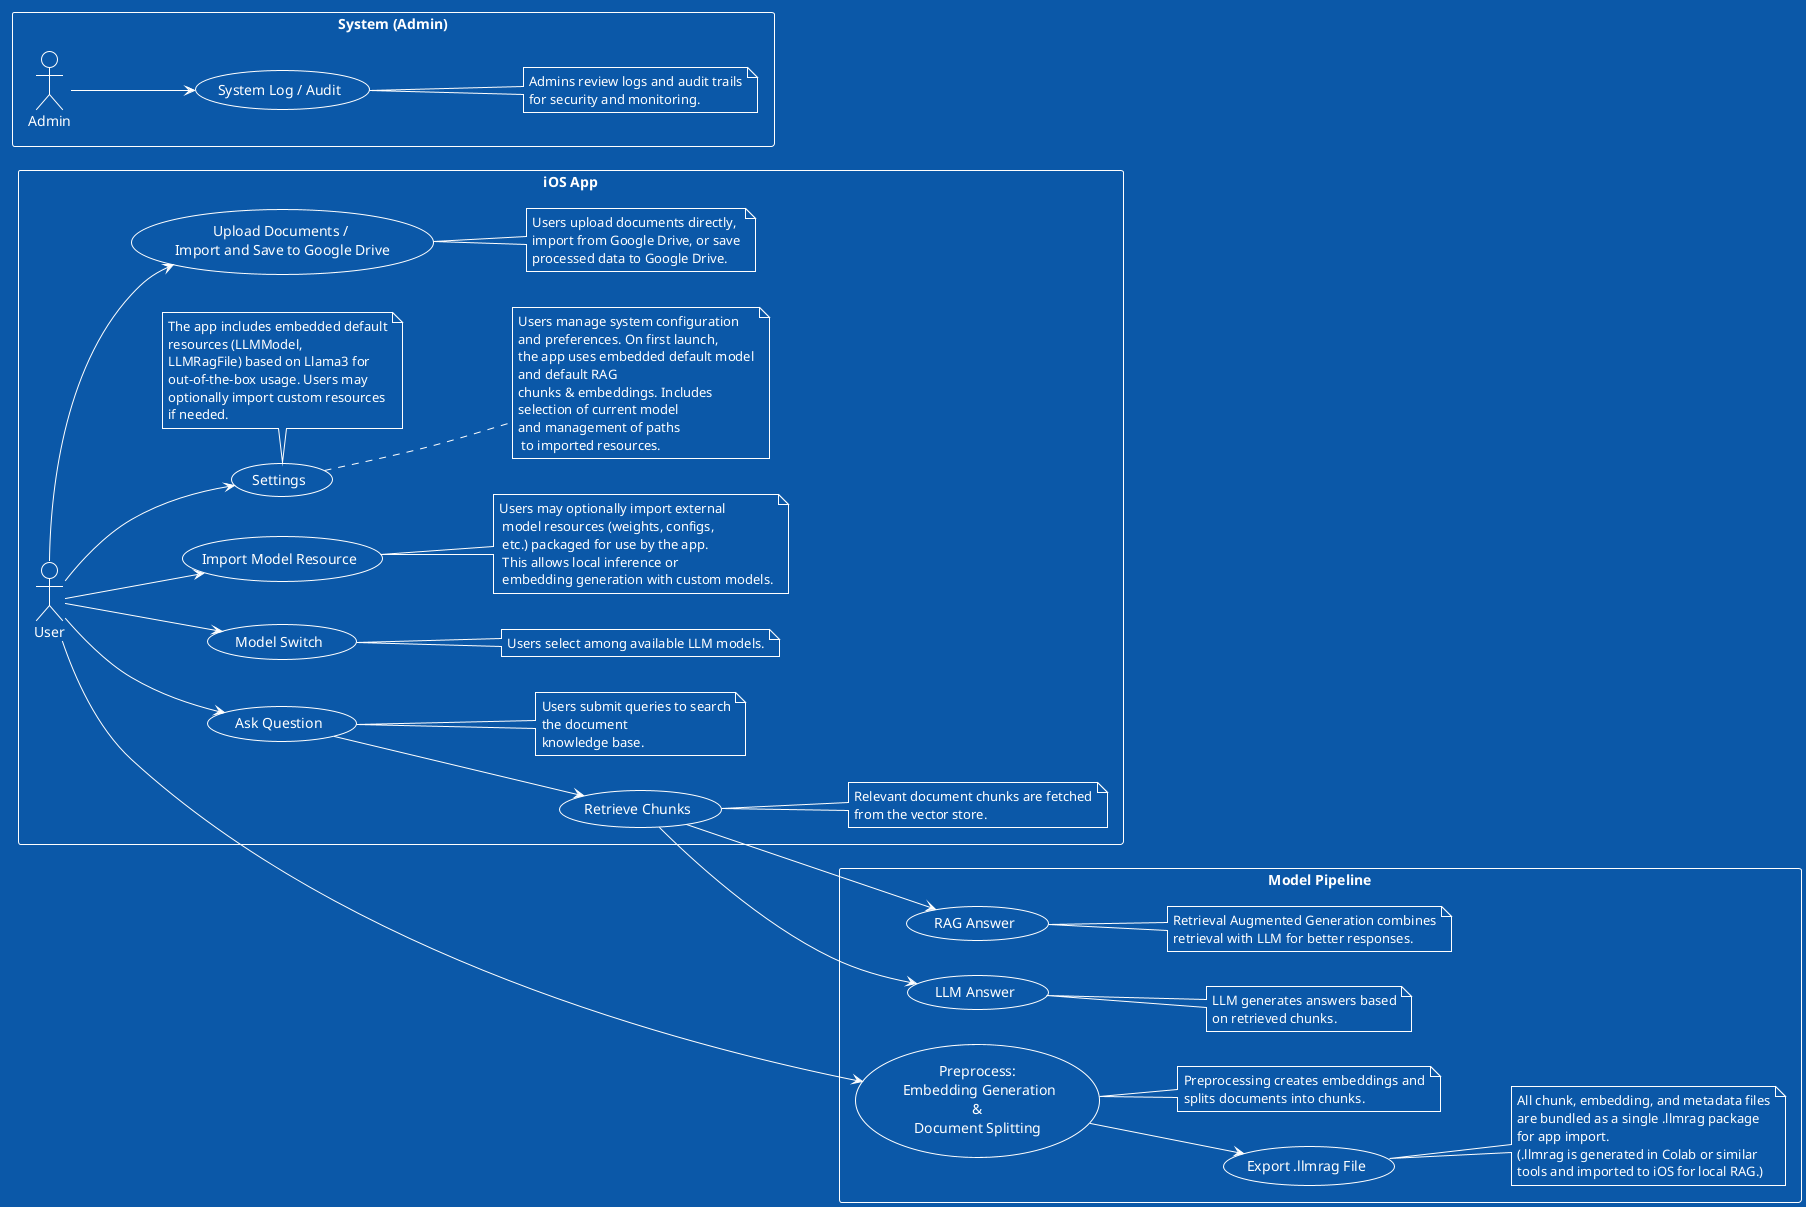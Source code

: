 @startuml
'https://plantuml.com/use-case-diagram
'!theme bluegray
'skinparam defaultFontName "Arial"
'skinparam defaultFontSize 13
'skinparam usecase {
''  BackgroundColor #FFFAFA
'  BorderColor #198754
'  BorderThickness 2
'  RoundCorner 15
'}

!theme amiga

'actor actor
'actor/ "actor/"
'agent agent
'artifact artifact
'boundary boundary
'card card
'circle circle
'cloud cloud
'collections collections
'component component
'control control
'database database
'entity entity
'file file
'folder folder
'frame frame
'hexagon hexagon
'interface interface
'label label
'node node
'package package
'person person
'queue queue
'rectangle rectangle
'stack stack
'storage storage
'usecase usecase
'usecase/ "usecase/"

left to right direction
'top to bottom direction
skinparam svgLinkTarget _blank
scale 1


rectangle "iOS App" {
  actor User
  usecase "Upload Documents / \nImport and Save to Google Drive" as UC1
  usecase "Ask Question"
  usecase "Model Switch"
  usecase "Settings"
  usecase "Retrieve Chunks"
  usecase "Import Model Resource"

  note top of (Settings)
    The app includes embedded default
    resources (LLMModel,
    LLMRagFile) based on Llama3 for
    out-of-the-box usage. Users may
    optionally import custom resources
    if needed.
  end note

  note right of UC1
    Users upload documents directly,
    import from Google Drive, or save
    processed data to Google Drive.
  end note

  note right of (Ask Question)
    Users submit queries to search
    the document
    knowledge base.
  end note

  note right of (Model Switch)
    Users select among available LLM models.
  end note

  note right of (Settings)
    Users manage system configuration
    and preferences. On first launch,
    the app uses embedded default model
    and default RAG
    chunks & embeddings. Includes
    selection of current model
    and management of paths
     to imported resources.
  end note

  note right of (Retrieve Chunks)
    Relevant document chunks are fetched
    from the vector store.
  end note

  note right of (Import Model Resource)
    Users may optionally import external
     model resources (weights, configs,
     etc.) packaged for use by the app.
     This allows local inference or
     embedding generation with custom models.
  end note
}

rectangle "Model Pipeline" {
  usecase "Preprocess:\n Embedding Generation\n & \nDocument Splitting" as UC2
  usecase "Export .llmrag File" as UC3
  usecase "LLM Answer"
  usecase "RAG Answer"

  note right of UC2
    Preprocessing creates embeddings and
    splits documents into chunks.
  end note

  note right of UC3
    All chunk, embedding, and metadata files
    are bundled as a single .llmrag package
    for app import.
    (.llmrag is generated in Colab or similar
    tools and imported to iOS for local RAG.)
  end note

  note right of (LLM Answer)
    LLM generates answers based
    on retrieved chunks.
  end note

  note right of (RAG Answer)
    Retrieval Augmented Generation combines
    retrieval with LLM for better responses.
  end note
}

rectangle "System (Admin)" {
  actor Admin
  usecase "System Log / Audit"

  note right of (System Log / Audit)
    Admins review logs and audit trails
    for security and monitoring.
  end note
}

User --> UC1
User --> UC2
UC2 --> UC3
User --> (Ask Question)
(Ask Question) --> (Retrieve Chunks)
(Retrieve Chunks) --> (LLM Answer)
(Retrieve Chunks) --> (RAG Answer)
User --> (Model Switch)
User --> (Settings)
User --> (Import Model Resource)

Admin --> (System Log / Audit)

@enduml